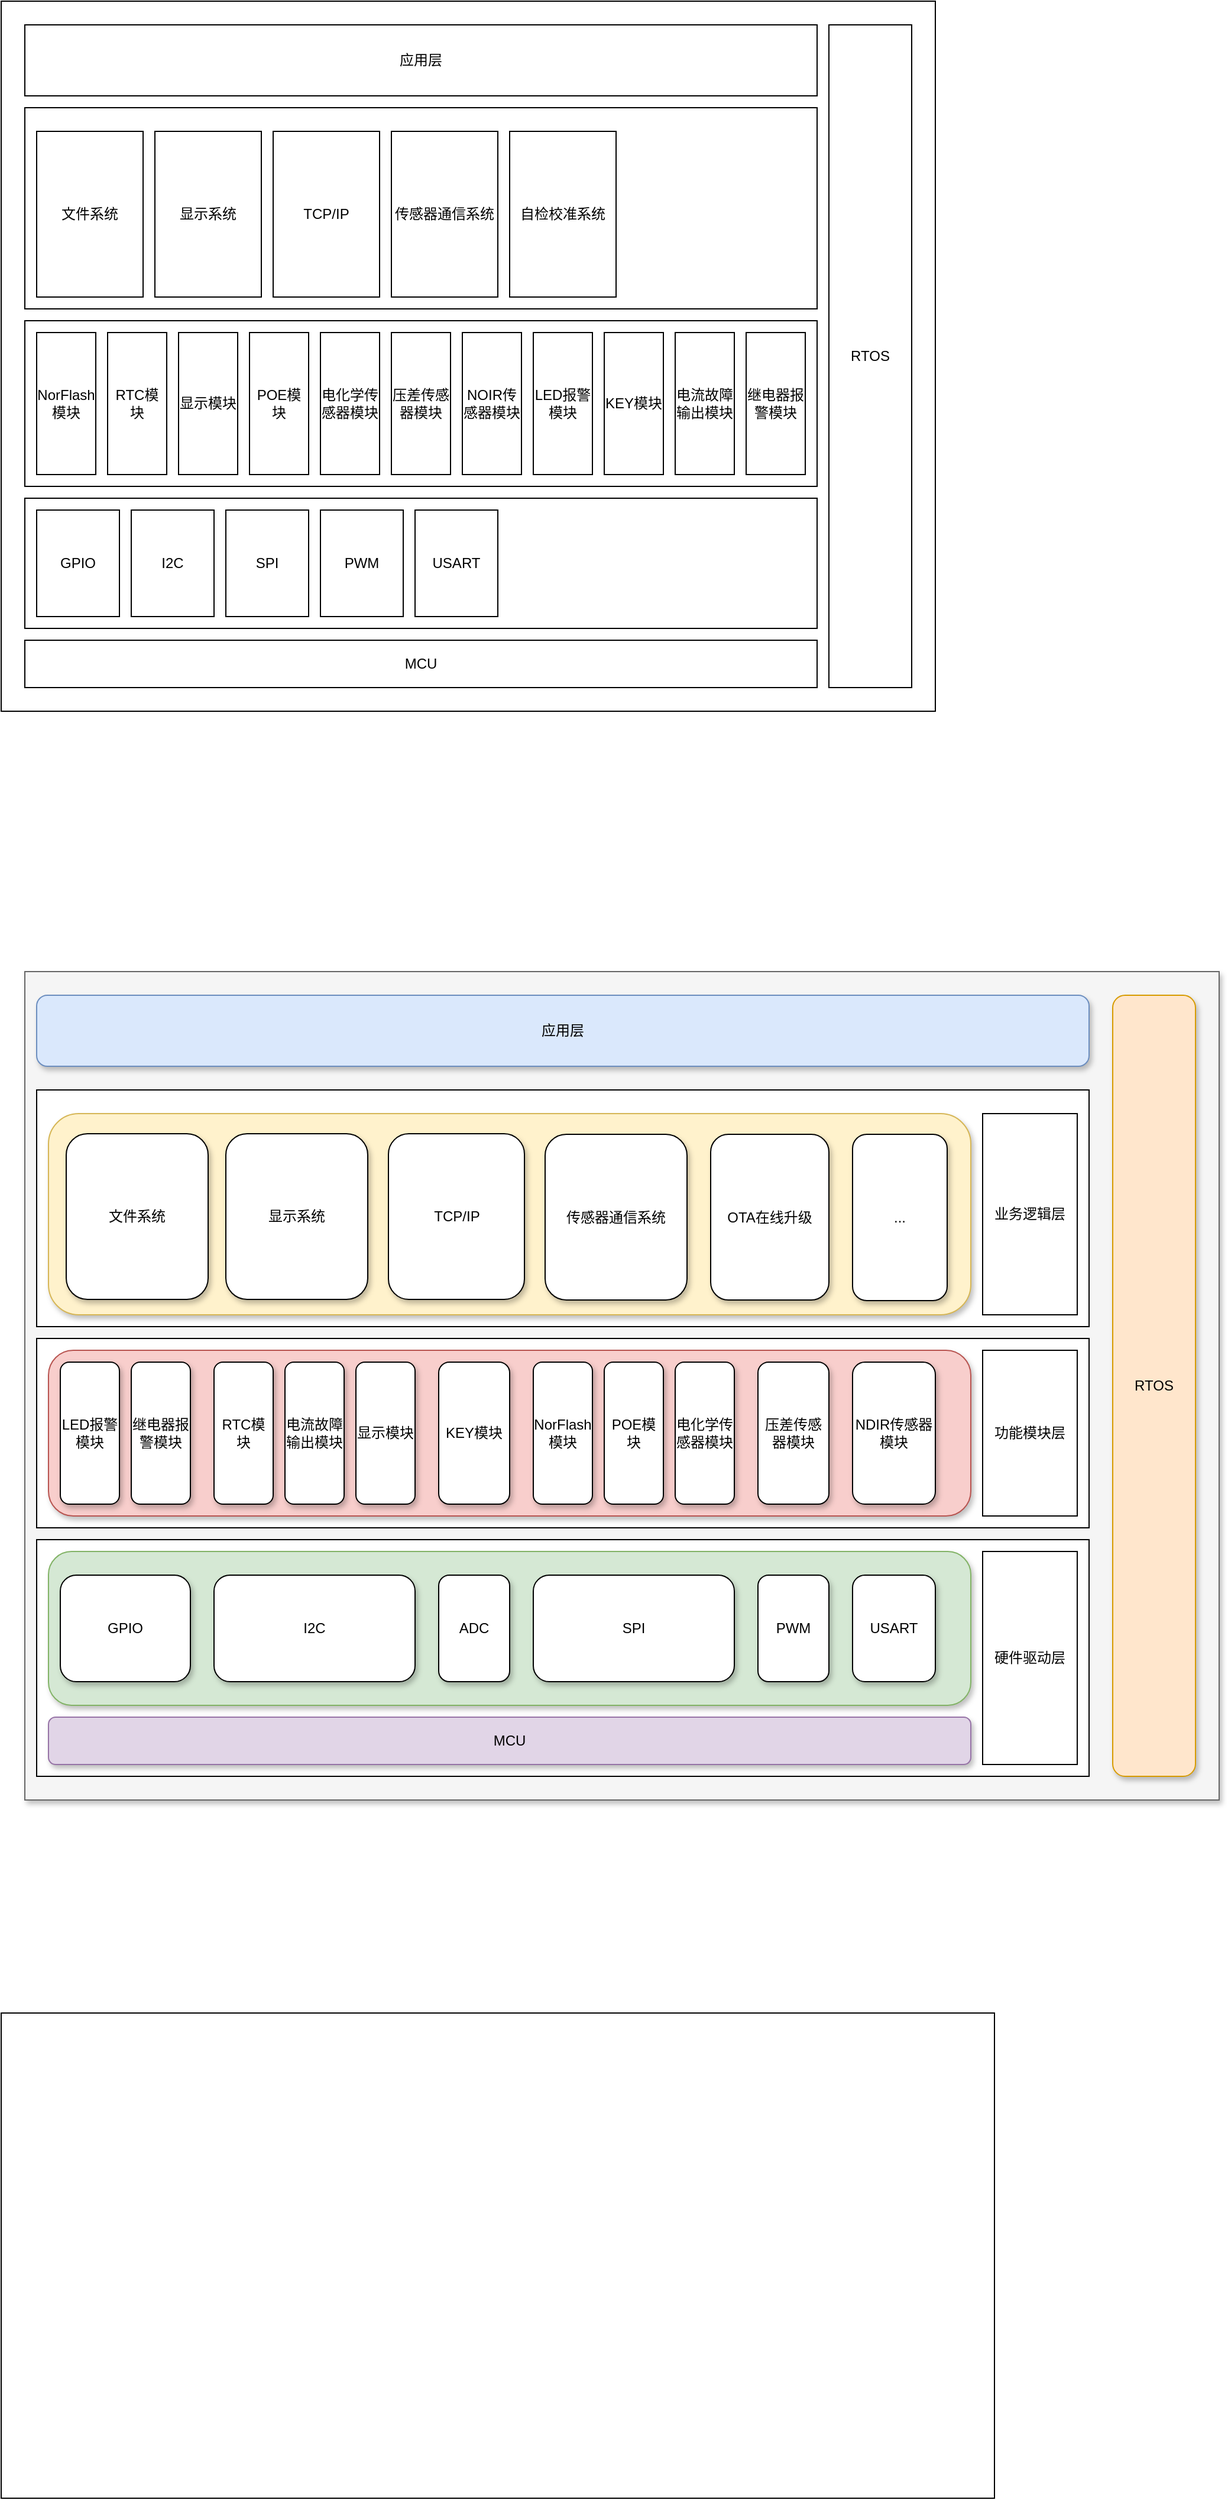 <mxfile version="24.7.6">
  <diagram name="第 1 页" id="pwynU2H1yq3AJXYQGxQ-">
    <mxGraphModel dx="1053" dy="635" grid="1" gridSize="10" guides="1" tooltips="1" connect="1" arrows="1" fold="1" page="1" pageScale="1" pageWidth="3300" pageHeight="4681" math="0" shadow="0">
      <root>
        <mxCell id="0" />
        <mxCell id="1" parent="0" />
        <mxCell id="Z-FcbRnMZewdZYJsf3xK-31" value="" style="rounded=0;whiteSpace=wrap;html=1;fillColor=#f5f5f5;strokeColor=#666666;fontColor=#333333;shadow=1;" vertex="1" parent="1">
          <mxGeometry x="150" y="880" width="1010" height="700" as="geometry" />
        </mxCell>
        <mxCell id="Z-FcbRnMZewdZYJsf3xK-90" value="" style="rounded=0;whiteSpace=wrap;html=1;" vertex="1" parent="1">
          <mxGeometry x="160" y="980" width="890" height="200" as="geometry" />
        </mxCell>
        <mxCell id="Z-FcbRnMZewdZYJsf3xK-1" value="" style="rounded=0;whiteSpace=wrap;html=1;" vertex="1" parent="1">
          <mxGeometry x="130" y="60" width="790" height="600" as="geometry" />
        </mxCell>
        <mxCell id="Z-FcbRnMZewdZYJsf3xK-2" value="MCU" style="rounded=0;whiteSpace=wrap;html=1;" vertex="1" parent="1">
          <mxGeometry x="150" y="600" width="670" height="40" as="geometry" />
        </mxCell>
        <mxCell id="Z-FcbRnMZewdZYJsf3xK-3" value="" style="rounded=0;whiteSpace=wrap;html=1;" vertex="1" parent="1">
          <mxGeometry x="150" y="480" width="670" height="110" as="geometry" />
        </mxCell>
        <mxCell id="Z-FcbRnMZewdZYJsf3xK-4" value="GPIO" style="rounded=0;whiteSpace=wrap;html=1;" vertex="1" parent="1">
          <mxGeometry x="160" y="490" width="70" height="90" as="geometry" />
        </mxCell>
        <mxCell id="Z-FcbRnMZewdZYJsf3xK-5" value="I2C" style="rounded=0;whiteSpace=wrap;html=1;" vertex="1" parent="1">
          <mxGeometry x="240" y="490" width="70" height="90" as="geometry" />
        </mxCell>
        <mxCell id="Z-FcbRnMZewdZYJsf3xK-6" value="SPI" style="rounded=0;whiteSpace=wrap;html=1;" vertex="1" parent="1">
          <mxGeometry x="320" y="490" width="70" height="90" as="geometry" />
        </mxCell>
        <mxCell id="Z-FcbRnMZewdZYJsf3xK-7" value="PWM" style="rounded=0;whiteSpace=wrap;html=1;" vertex="1" parent="1">
          <mxGeometry x="400" y="490" width="70" height="90" as="geometry" />
        </mxCell>
        <mxCell id="Z-FcbRnMZewdZYJsf3xK-8" value="USART" style="rounded=0;whiteSpace=wrap;html=1;" vertex="1" parent="1">
          <mxGeometry x="480" y="490" width="70" height="90" as="geometry" />
        </mxCell>
        <mxCell id="Z-FcbRnMZewdZYJsf3xK-9" value="" style="rounded=0;whiteSpace=wrap;html=1;" vertex="1" parent="1">
          <mxGeometry x="150" y="330" width="670" height="140" as="geometry" />
        </mxCell>
        <mxCell id="Z-FcbRnMZewdZYJsf3xK-10" value="NorFlash模块" style="rounded=0;whiteSpace=wrap;html=1;" vertex="1" parent="1">
          <mxGeometry x="160" y="340" width="50" height="120" as="geometry" />
        </mxCell>
        <mxCell id="Z-FcbRnMZewdZYJsf3xK-11" value="RTC模块" style="rounded=0;whiteSpace=wrap;html=1;" vertex="1" parent="1">
          <mxGeometry x="220" y="340" width="50" height="120" as="geometry" />
        </mxCell>
        <mxCell id="Z-FcbRnMZewdZYJsf3xK-12" value="显示模块" style="rounded=0;whiteSpace=wrap;html=1;" vertex="1" parent="1">
          <mxGeometry x="280" y="340" width="50" height="120" as="geometry" />
        </mxCell>
        <mxCell id="Z-FcbRnMZewdZYJsf3xK-13" value="POE模块" style="rounded=0;whiteSpace=wrap;html=1;" vertex="1" parent="1">
          <mxGeometry x="340" y="340" width="50" height="120" as="geometry" />
        </mxCell>
        <mxCell id="Z-FcbRnMZewdZYJsf3xK-14" value="电化学传感器模块" style="rounded=0;whiteSpace=wrap;html=1;" vertex="1" parent="1">
          <mxGeometry x="400" y="340" width="50" height="120" as="geometry" />
        </mxCell>
        <mxCell id="Z-FcbRnMZewdZYJsf3xK-15" value="压差传感器模块" style="rounded=0;whiteSpace=wrap;html=1;" vertex="1" parent="1">
          <mxGeometry x="460" y="340" width="50" height="120" as="geometry" />
        </mxCell>
        <mxCell id="Z-FcbRnMZewdZYJsf3xK-16" value="NOIR传感器模块" style="rounded=0;whiteSpace=wrap;html=1;" vertex="1" parent="1">
          <mxGeometry x="520" y="340" width="50" height="120" as="geometry" />
        </mxCell>
        <mxCell id="Z-FcbRnMZewdZYJsf3xK-17" value="" style="rounded=0;whiteSpace=wrap;html=1;" vertex="1" parent="1">
          <mxGeometry x="150" y="150" width="670" height="170" as="geometry" />
        </mxCell>
        <mxCell id="Z-FcbRnMZewdZYJsf3xK-18" value="文件系统" style="rounded=0;whiteSpace=wrap;html=1;" vertex="1" parent="1">
          <mxGeometry x="160" y="170" width="90" height="140" as="geometry" />
        </mxCell>
        <mxCell id="Z-FcbRnMZewdZYJsf3xK-19" value="显示系统" style="rounded=0;whiteSpace=wrap;html=1;" vertex="1" parent="1">
          <mxGeometry x="260" y="170" width="90" height="140" as="geometry" />
        </mxCell>
        <mxCell id="Z-FcbRnMZewdZYJsf3xK-20" value="TCP/IP" style="rounded=0;whiteSpace=wrap;html=1;" vertex="1" parent="1">
          <mxGeometry x="360" y="170" width="90" height="140" as="geometry" />
        </mxCell>
        <mxCell id="Z-FcbRnMZewdZYJsf3xK-21" value="传感器通信系统" style="rounded=0;whiteSpace=wrap;html=1;" vertex="1" parent="1">
          <mxGeometry x="460" y="170" width="90" height="140" as="geometry" />
        </mxCell>
        <mxCell id="Z-FcbRnMZewdZYJsf3xK-22" value="应用层" style="rounded=0;whiteSpace=wrap;html=1;" vertex="1" parent="1">
          <mxGeometry x="150" y="80" width="670" height="60" as="geometry" />
        </mxCell>
        <mxCell id="Z-FcbRnMZewdZYJsf3xK-24" value="LED报警模块" style="rounded=0;whiteSpace=wrap;html=1;" vertex="1" parent="1">
          <mxGeometry x="580" y="340" width="50" height="120" as="geometry" />
        </mxCell>
        <mxCell id="Z-FcbRnMZewdZYJsf3xK-25" value="KEY模块" style="rounded=0;whiteSpace=wrap;html=1;" vertex="1" parent="1">
          <mxGeometry x="640" y="340" width="50" height="120" as="geometry" />
        </mxCell>
        <mxCell id="Z-FcbRnMZewdZYJsf3xK-26" value="RTOS" style="rounded=0;whiteSpace=wrap;html=1;" vertex="1" parent="1">
          <mxGeometry x="830" y="80" width="70" height="560" as="geometry" />
        </mxCell>
        <mxCell id="Z-FcbRnMZewdZYJsf3xK-27" value="电流故障输出模块" style="rounded=0;whiteSpace=wrap;html=1;" vertex="1" parent="1">
          <mxGeometry x="700" y="340" width="50" height="120" as="geometry" />
        </mxCell>
        <mxCell id="Z-FcbRnMZewdZYJsf3xK-29" value="自检校准系统" style="rounded=0;whiteSpace=wrap;html=1;" vertex="1" parent="1">
          <mxGeometry x="560" y="170" width="90" height="140" as="geometry" />
        </mxCell>
        <mxCell id="Z-FcbRnMZewdZYJsf3xK-30" value="继电器报警模块" style="rounded=0;whiteSpace=wrap;html=1;" vertex="1" parent="1">
          <mxGeometry x="760" y="340" width="50" height="120" as="geometry" />
        </mxCell>
        <mxCell id="Z-FcbRnMZewdZYJsf3xK-52" value="应用层" style="rounded=1;whiteSpace=wrap;html=1;fillColor=#dae8fc;strokeColor=#6c8ebf;shadow=1;" vertex="1" parent="1">
          <mxGeometry x="160" y="900" width="890" height="60" as="geometry" />
        </mxCell>
        <mxCell id="Z-FcbRnMZewdZYJsf3xK-55" value="RTOS" style="rounded=1;whiteSpace=wrap;html=1;fillColor=#ffe6cc;strokeColor=#d79b00;shadow=1;" vertex="1" parent="1">
          <mxGeometry x="1070" y="900" width="70" height="660" as="geometry" />
        </mxCell>
        <mxCell id="Z-FcbRnMZewdZYJsf3xK-79" value="" style="rounded=0;whiteSpace=wrap;html=1;" vertex="1" parent="1">
          <mxGeometry x="130" y="1760" width="840" height="410" as="geometry" />
        </mxCell>
        <mxCell id="Z-FcbRnMZewdZYJsf3xK-83" value="" style="rounded=0;whiteSpace=wrap;html=1;" vertex="1" parent="1">
          <mxGeometry x="160" y="1360" width="890" height="200" as="geometry" />
        </mxCell>
        <mxCell id="Z-FcbRnMZewdZYJsf3xK-32" value="MCU" style="rounded=1;whiteSpace=wrap;html=1;fillColor=#e1d5e7;strokeColor=#9673a6;shadow=1;" vertex="1" parent="1">
          <mxGeometry x="170" y="1510" width="780" height="40" as="geometry" />
        </mxCell>
        <mxCell id="Z-FcbRnMZewdZYJsf3xK-33" value="" style="rounded=1;whiteSpace=wrap;html=1;fillColor=#d5e8d4;strokeColor=#82b366;shadow=1;" vertex="1" parent="1">
          <mxGeometry x="170" y="1370" width="780" height="130" as="geometry" />
        </mxCell>
        <mxCell id="Z-FcbRnMZewdZYJsf3xK-34" value="GPIO" style="rounded=1;whiteSpace=wrap;html=1;shadow=1;" vertex="1" parent="1">
          <mxGeometry x="180" y="1390" width="110" height="90" as="geometry" />
        </mxCell>
        <mxCell id="Z-FcbRnMZewdZYJsf3xK-35" value="I2C" style="rounded=1;whiteSpace=wrap;html=1;shadow=1;" vertex="1" parent="1">
          <mxGeometry x="310" y="1390" width="170" height="90" as="geometry" />
        </mxCell>
        <mxCell id="Z-FcbRnMZewdZYJsf3xK-36" value="SPI" style="rounded=1;whiteSpace=wrap;html=1;shadow=1;" vertex="1" parent="1">
          <mxGeometry x="580" y="1390" width="170" height="90" as="geometry" />
        </mxCell>
        <mxCell id="Z-FcbRnMZewdZYJsf3xK-37" value="PWM" style="rounded=1;whiteSpace=wrap;html=1;shadow=1;" vertex="1" parent="1">
          <mxGeometry x="770" y="1390" width="60" height="90" as="geometry" />
        </mxCell>
        <mxCell id="Z-FcbRnMZewdZYJsf3xK-38" value="USART" style="rounded=1;whiteSpace=wrap;html=1;shadow=1;" vertex="1" parent="1">
          <mxGeometry x="850" y="1390" width="70" height="90" as="geometry" />
        </mxCell>
        <mxCell id="Z-FcbRnMZewdZYJsf3xK-67" value="ADC" style="rounded=1;whiteSpace=wrap;html=1;shadow=1;" vertex="1" parent="1">
          <mxGeometry x="500" y="1390" width="60" height="90" as="geometry" />
        </mxCell>
        <mxCell id="Z-FcbRnMZewdZYJsf3xK-84" value="硬件驱动层" style="rounded=0;whiteSpace=wrap;html=1;" vertex="1" parent="1">
          <mxGeometry x="960" y="1370" width="80" height="180" as="geometry" />
        </mxCell>
        <mxCell id="Z-FcbRnMZewdZYJsf3xK-89" value="" style="group" vertex="1" connectable="0" parent="1">
          <mxGeometry x="160" y="1190" width="890" height="160" as="geometry" />
        </mxCell>
        <mxCell id="Z-FcbRnMZewdZYJsf3xK-87" value="" style="rounded=0;whiteSpace=wrap;html=1;" vertex="1" parent="Z-FcbRnMZewdZYJsf3xK-89">
          <mxGeometry width="890" height="160" as="geometry" />
        </mxCell>
        <mxCell id="Z-FcbRnMZewdZYJsf3xK-86" value="" style="group" vertex="1" connectable="0" parent="Z-FcbRnMZewdZYJsf3xK-89">
          <mxGeometry x="10" y="10" width="780" height="140" as="geometry" />
        </mxCell>
        <mxCell id="Z-FcbRnMZewdZYJsf3xK-39" value="" style="rounded=1;whiteSpace=wrap;html=1;fillColor=#f8cecc;strokeColor=#b85450;shadow=1;" vertex="1" parent="Z-FcbRnMZewdZYJsf3xK-86">
          <mxGeometry width="780" height="140" as="geometry" />
        </mxCell>
        <mxCell id="Z-FcbRnMZewdZYJsf3xK-59" value="LED报警模块" style="rounded=1;whiteSpace=wrap;html=1;shadow=1;" vertex="1" parent="Z-FcbRnMZewdZYJsf3xK-86">
          <mxGeometry x="10" y="10" width="50" height="120" as="geometry" />
        </mxCell>
        <mxCell id="Z-FcbRnMZewdZYJsf3xK-60" value="KEY模块" style="rounded=1;whiteSpace=wrap;html=1;shadow=1;" vertex="1" parent="Z-FcbRnMZewdZYJsf3xK-86">
          <mxGeometry x="330" y="10" width="60" height="120" as="geometry" />
        </mxCell>
        <mxCell id="Z-FcbRnMZewdZYJsf3xK-61" value="继电器报警模块" style="rounded=1;whiteSpace=wrap;html=1;shadow=1;" vertex="1" parent="Z-FcbRnMZewdZYJsf3xK-86">
          <mxGeometry x="70" y="10" width="50" height="120" as="geometry" />
        </mxCell>
        <mxCell id="Z-FcbRnMZewdZYJsf3xK-65" value="RTC模块" style="rounded=1;whiteSpace=wrap;html=1;shadow=1;" vertex="1" parent="Z-FcbRnMZewdZYJsf3xK-86">
          <mxGeometry x="140" y="10" width="50" height="120" as="geometry" />
        </mxCell>
        <mxCell id="Z-FcbRnMZewdZYJsf3xK-66" value="电流故障输出模块" style="rounded=1;whiteSpace=wrap;html=1;shadow=1;" vertex="1" parent="Z-FcbRnMZewdZYJsf3xK-86">
          <mxGeometry x="200" y="10" width="50" height="120" as="geometry" />
        </mxCell>
        <mxCell id="Z-FcbRnMZewdZYJsf3xK-68" value="显示模块" style="rounded=1;whiteSpace=wrap;html=1;shadow=1;" vertex="1" parent="Z-FcbRnMZewdZYJsf3xK-86">
          <mxGeometry x="260" y="10" width="50" height="120" as="geometry" />
        </mxCell>
        <mxCell id="Z-FcbRnMZewdZYJsf3xK-69" value="NorFlash模块" style="rounded=1;whiteSpace=wrap;html=1;shadow=1;" vertex="1" parent="Z-FcbRnMZewdZYJsf3xK-86">
          <mxGeometry x="410" y="10" width="50" height="120" as="geometry" />
        </mxCell>
        <mxCell id="Z-FcbRnMZewdZYJsf3xK-70" value="POE模块" style="rounded=1;whiteSpace=wrap;html=1;shadow=1;" vertex="1" parent="Z-FcbRnMZewdZYJsf3xK-86">
          <mxGeometry x="470" y="10" width="50" height="120" as="geometry" />
        </mxCell>
        <mxCell id="Z-FcbRnMZewdZYJsf3xK-71" value="电化学传感器模块" style="rounded=1;whiteSpace=wrap;html=1;shadow=1;" vertex="1" parent="Z-FcbRnMZewdZYJsf3xK-86">
          <mxGeometry x="530" y="10" width="50" height="120" as="geometry" />
        </mxCell>
        <mxCell id="Z-FcbRnMZewdZYJsf3xK-72" value="压差传感器模块" style="rounded=1;whiteSpace=wrap;html=1;shadow=1;" vertex="1" parent="Z-FcbRnMZewdZYJsf3xK-86">
          <mxGeometry x="600" y="10" width="60" height="120" as="geometry" />
        </mxCell>
        <mxCell id="Z-FcbRnMZewdZYJsf3xK-73" value="NDIR传感器模块" style="rounded=1;whiteSpace=wrap;html=1;shadow=1;" vertex="1" parent="Z-FcbRnMZewdZYJsf3xK-86">
          <mxGeometry x="680" y="10" width="70" height="120" as="geometry" />
        </mxCell>
        <mxCell id="Z-FcbRnMZewdZYJsf3xK-88" value="功能模块层" style="rounded=0;whiteSpace=wrap;html=1;" vertex="1" parent="Z-FcbRnMZewdZYJsf3xK-89">
          <mxGeometry x="800" y="10" width="80" height="140" as="geometry" />
        </mxCell>
        <mxCell id="Z-FcbRnMZewdZYJsf3xK-124" value="业务逻辑层" style="rounded=0;whiteSpace=wrap;html=1;" vertex="1" parent="1">
          <mxGeometry x="960" y="1000" width="80" height="170" as="geometry" />
        </mxCell>
        <mxCell id="Z-FcbRnMZewdZYJsf3xK-47" value="" style="rounded=1;whiteSpace=wrap;html=1;fillColor=#fff2cc;strokeColor=#d6b656;shadow=1;" vertex="1" parent="1">
          <mxGeometry x="170" y="1000" width="780" height="170" as="geometry" />
        </mxCell>
        <mxCell id="Z-FcbRnMZewdZYJsf3xK-48" value="文件系统" style="rounded=1;whiteSpace=wrap;html=1;shadow=1;" vertex="1" parent="1">
          <mxGeometry x="185" y="1017" width="120" height="140" as="geometry" />
        </mxCell>
        <mxCell id="Z-FcbRnMZewdZYJsf3xK-49" value="显示系统" style="rounded=1;whiteSpace=wrap;html=1;shadow=1;" vertex="1" parent="1">
          <mxGeometry x="320" y="1017" width="120" height="140" as="geometry" />
        </mxCell>
        <mxCell id="Z-FcbRnMZewdZYJsf3xK-50" value="TCP/IP" style="rounded=1;whiteSpace=wrap;html=1;shadow=1;" vertex="1" parent="1">
          <mxGeometry x="457.5" y="1017" width="115" height="140" as="geometry" />
        </mxCell>
        <mxCell id="Z-FcbRnMZewdZYJsf3xK-51" value="传感器通信系统" style="rounded=1;whiteSpace=wrap;html=1;shadow=1;" vertex="1" parent="1">
          <mxGeometry x="590" y="1017.5" width="120" height="140" as="geometry" />
        </mxCell>
        <mxCell id="Z-FcbRnMZewdZYJsf3xK-78" value="..." style="rounded=1;whiteSpace=wrap;html=1;shadow=1;" vertex="1" parent="1">
          <mxGeometry x="850" y="1017.5" width="80" height="140.5" as="geometry" />
        </mxCell>
        <mxCell id="Z-FcbRnMZewdZYJsf3xK-80" value="OTA在线升级" style="rounded=1;whiteSpace=wrap;html=1;shadow=1;" vertex="1" parent="1">
          <mxGeometry x="730" y="1017.5" width="100" height="140" as="geometry" />
        </mxCell>
      </root>
    </mxGraphModel>
  </diagram>
</mxfile>
